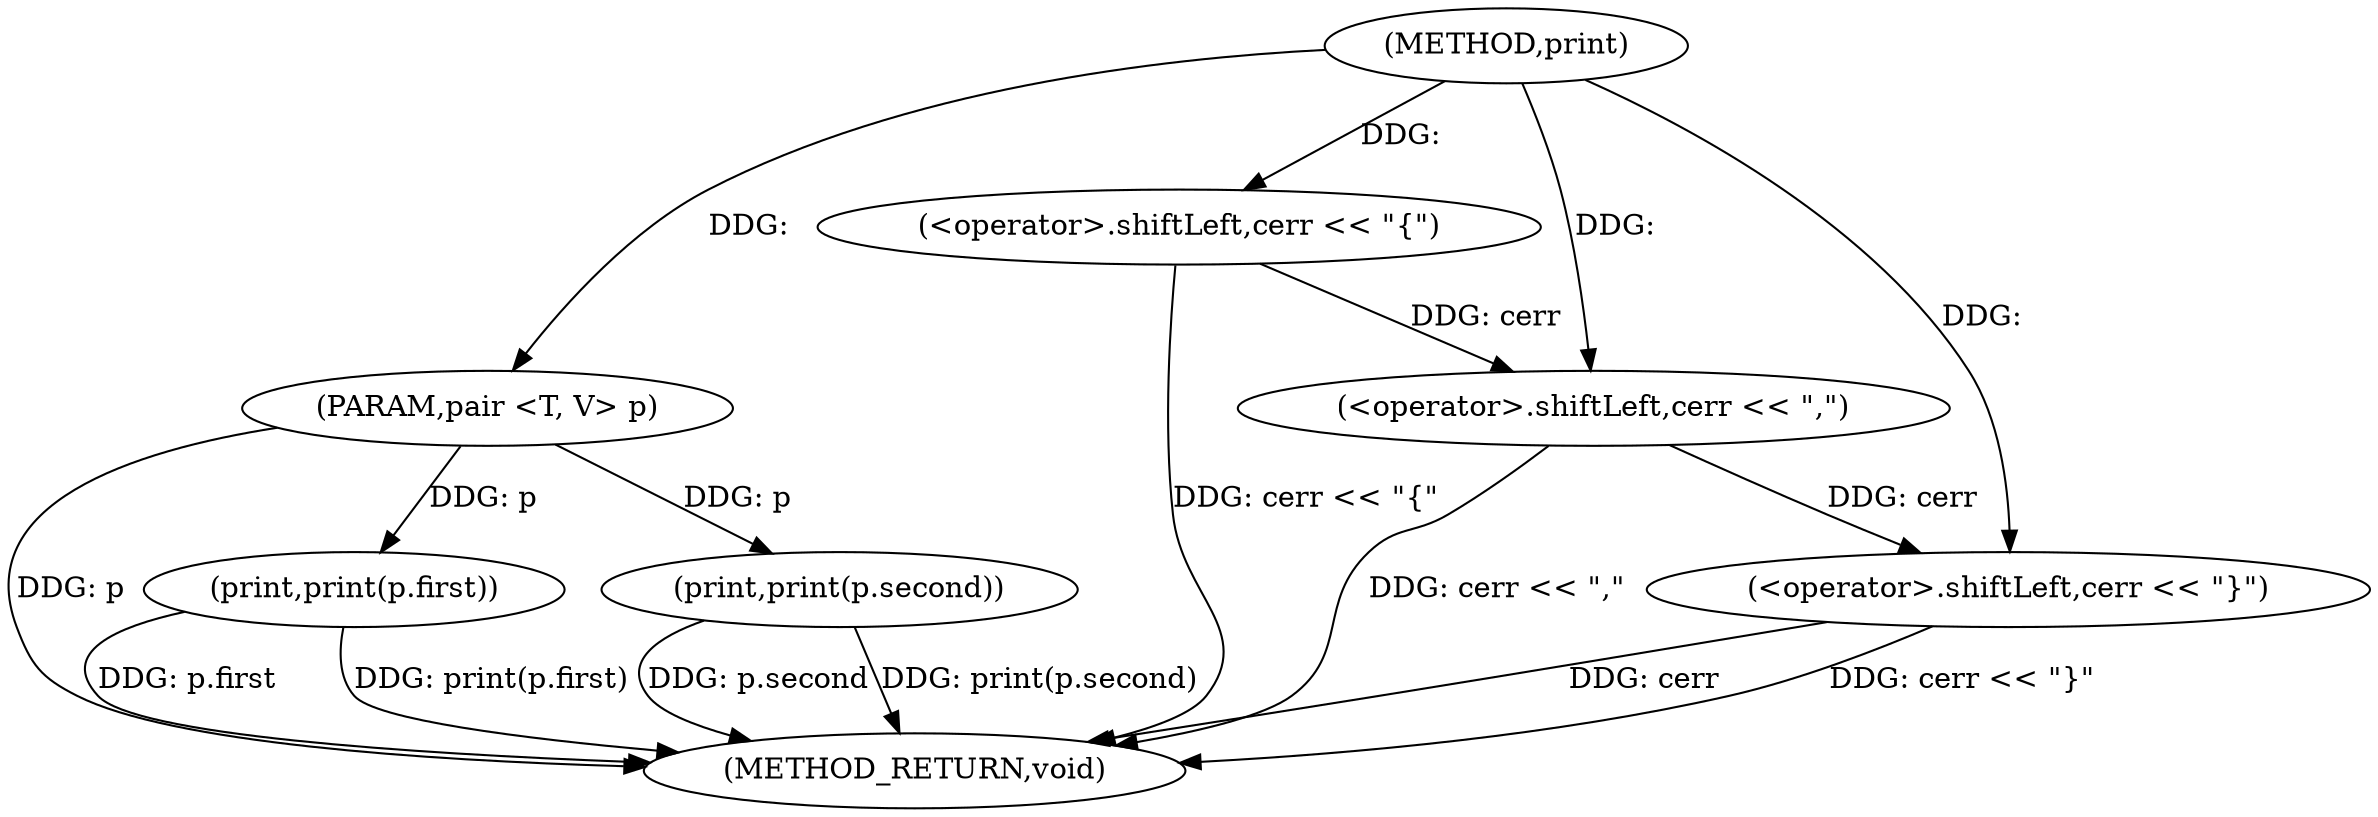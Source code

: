 digraph "print" {  
"1000197" [label = "(METHOD,print)" ]
"1000217" [label = "(METHOD_RETURN,void)" ]
"1000198" [label = "(PARAM,pair <T, V> p)" ]
"1000200" [label = "(<operator>.shiftLeft,cerr << \"{\")" ]
"1000203" [label = "(print,print(p.first))" ]
"1000207" [label = "(<operator>.shiftLeft,cerr << \",\")" ]
"1000210" [label = "(print,print(p.second))" ]
"1000214" [label = "(<operator>.shiftLeft,cerr << \"}\")" ]
  "1000198" -> "1000217"  [ label = "DDG: p"] 
  "1000200" -> "1000217"  [ label = "DDG: cerr << \"{\""] 
  "1000203" -> "1000217"  [ label = "DDG: p.first"] 
  "1000203" -> "1000217"  [ label = "DDG: print(p.first)"] 
  "1000207" -> "1000217"  [ label = "DDG: cerr << \",\""] 
  "1000210" -> "1000217"  [ label = "DDG: p.second"] 
  "1000210" -> "1000217"  [ label = "DDG: print(p.second)"] 
  "1000214" -> "1000217"  [ label = "DDG: cerr"] 
  "1000214" -> "1000217"  [ label = "DDG: cerr << \"}\""] 
  "1000197" -> "1000198"  [ label = "DDG: "] 
  "1000197" -> "1000200"  [ label = "DDG: "] 
  "1000198" -> "1000203"  [ label = "DDG: p"] 
  "1000200" -> "1000207"  [ label = "DDG: cerr"] 
  "1000197" -> "1000207"  [ label = "DDG: "] 
  "1000198" -> "1000210"  [ label = "DDG: p"] 
  "1000207" -> "1000214"  [ label = "DDG: cerr"] 
  "1000197" -> "1000214"  [ label = "DDG: "] 
}
